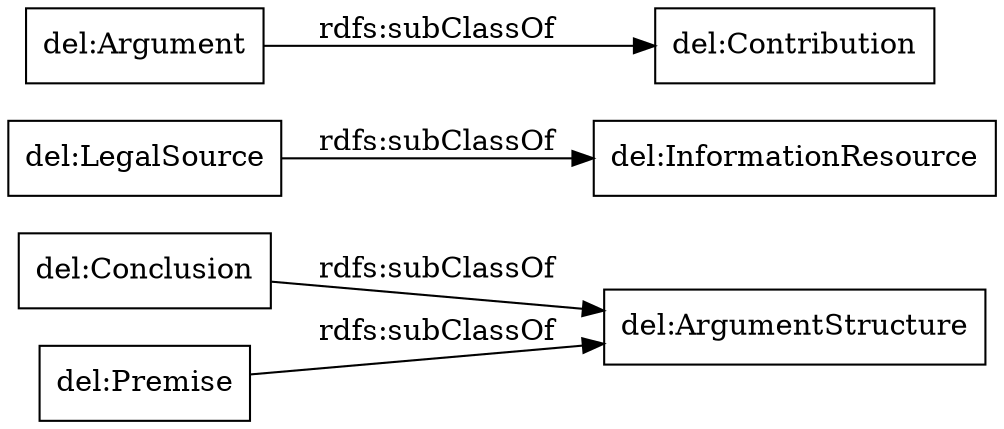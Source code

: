 digraph ar2dtool_diagram { 
rankdir=LR;
size="1000"
node [shape = rectangle, color="black"]; "del:Conclusion" "del:LegalSource" "del:Argument" "del:InformationResource" "del:Contribution" "del:ArgumentStructure" "del:Premise" ; /*classes style*/
	"del:Premise" -> "del:ArgumentStructure" [ label = "rdfs:subClassOf" ];
	"del:Argument" -> "del:Contribution" [ label = "rdfs:subClassOf" ];
	"del:LegalSource" -> "del:InformationResource" [ label = "rdfs:subClassOf" ];
	"del:Conclusion" -> "del:ArgumentStructure" [ label = "rdfs:subClassOf" ];

}
